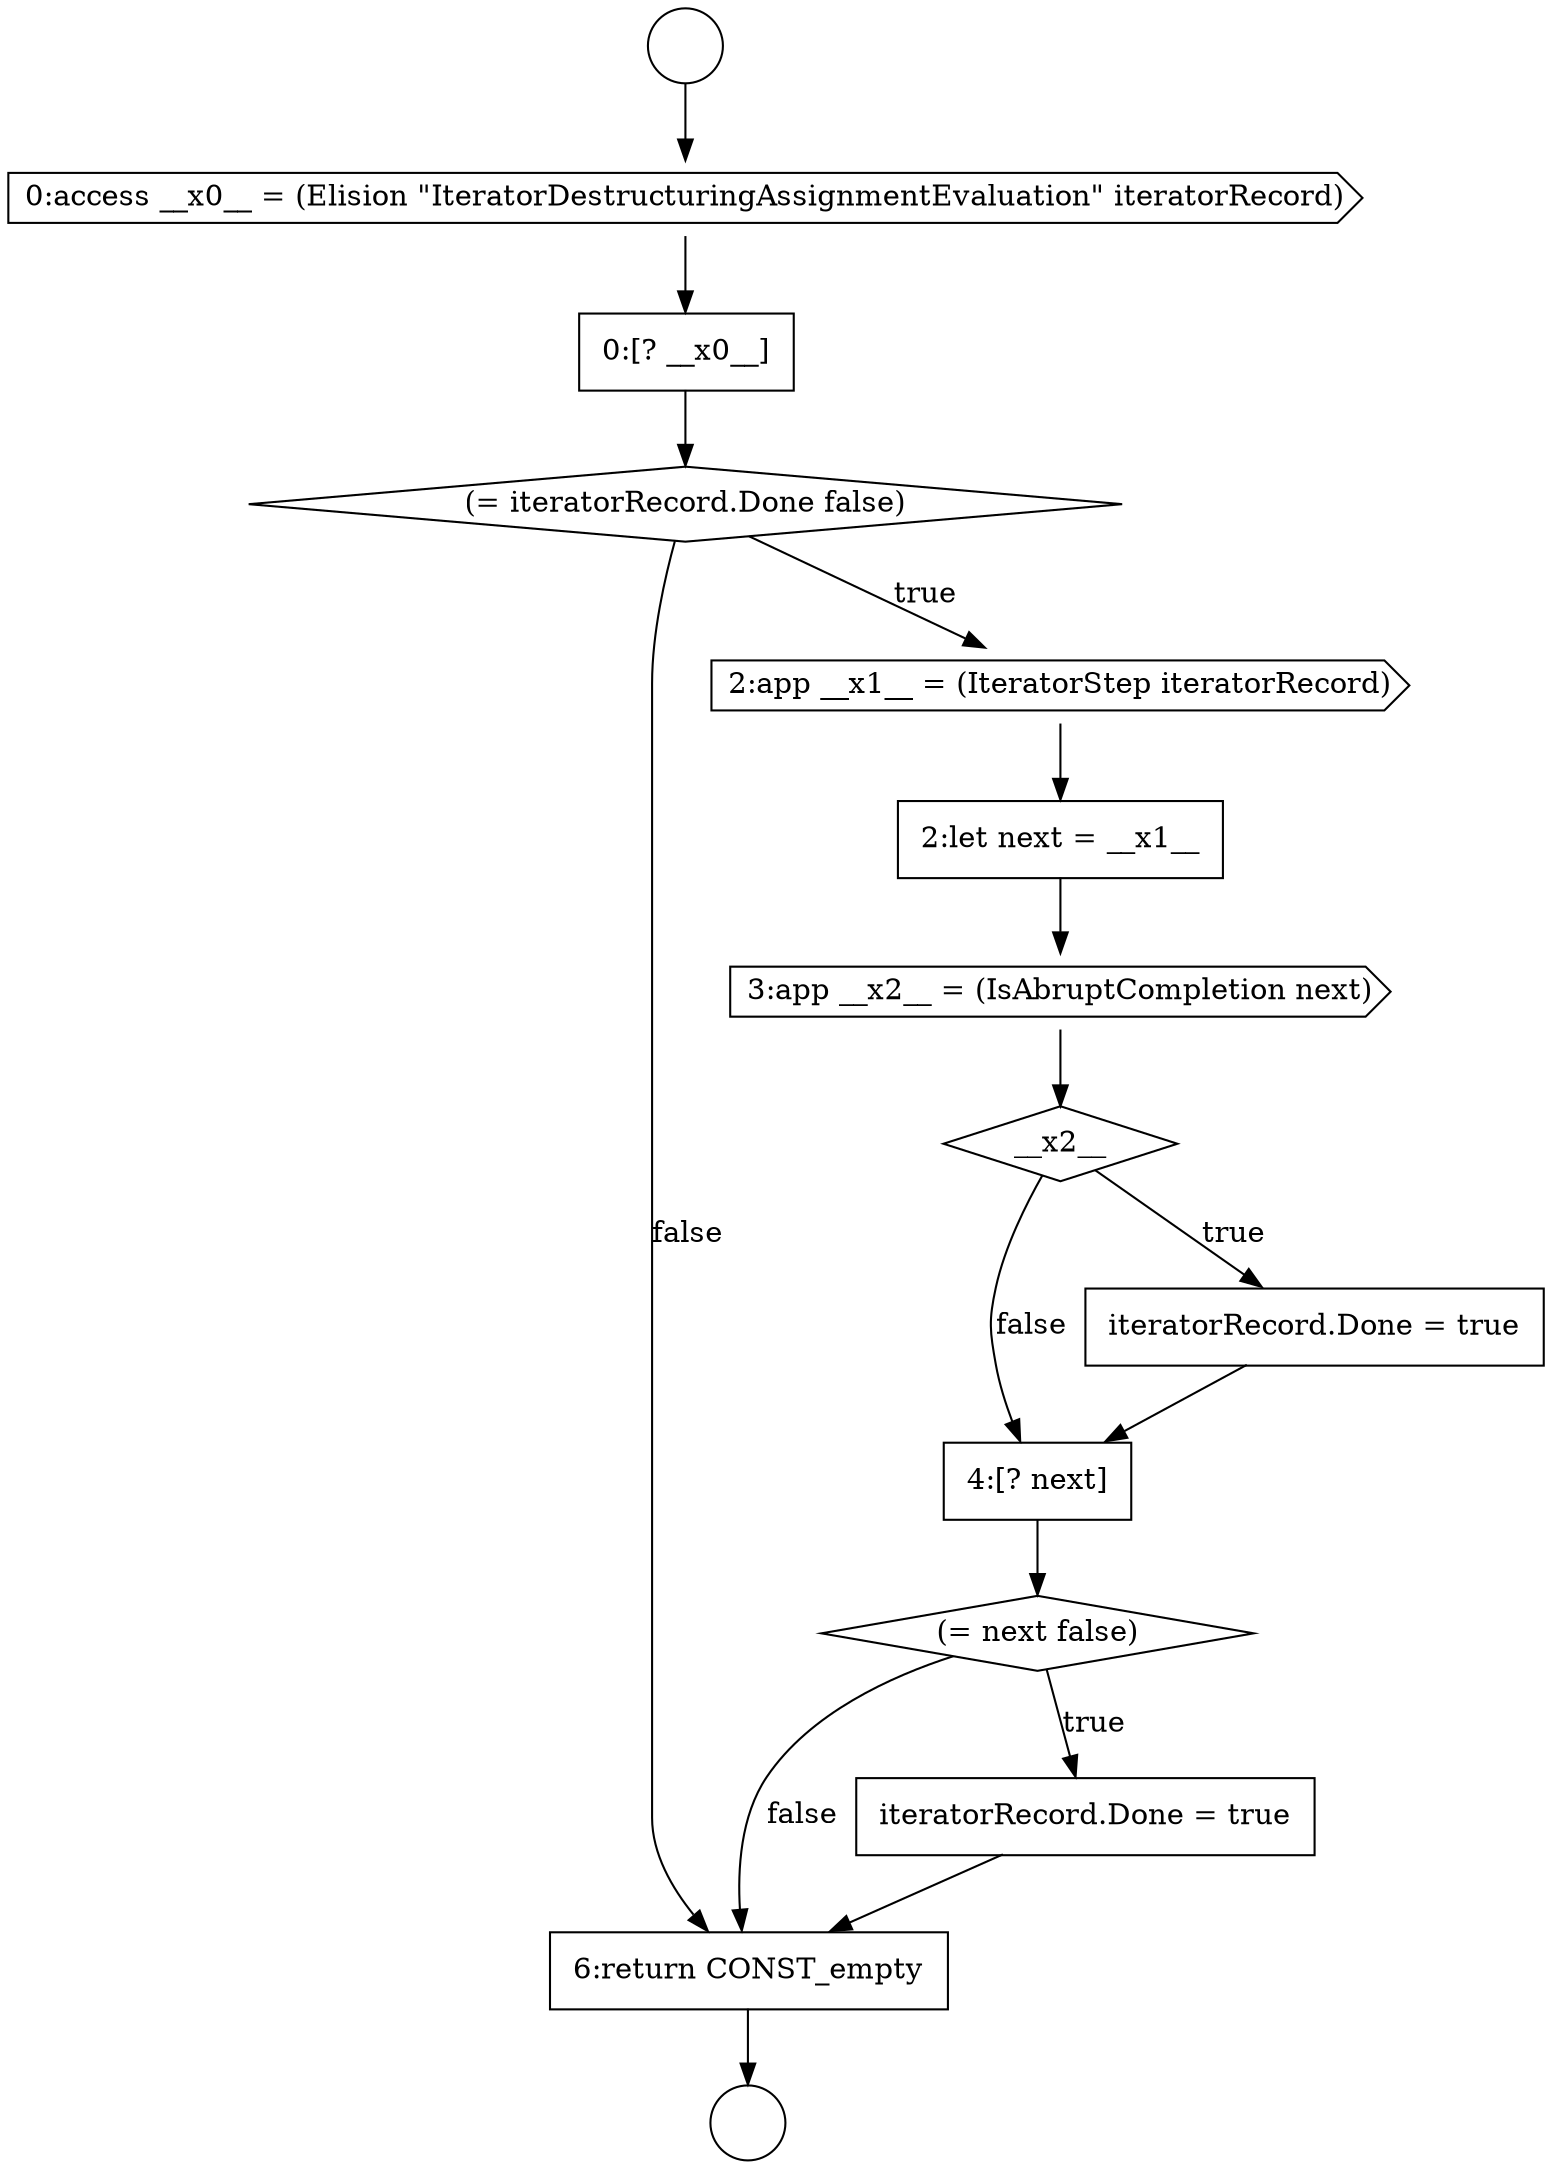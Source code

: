 digraph {
  node5896 [shape=none, margin=0, label=<<font color="black">
    <table border="0" cellborder="1" cellspacing="0" cellpadding="10">
      <tr><td align="left">6:return CONST_empty</td></tr>
    </table>
  </font>> color="black" fillcolor="white" style=filled]
  node5883 [shape=circle label=" " color="black" fillcolor="white" style=filled]
  node5893 [shape=none, margin=0, label=<<font color="black">
    <table border="0" cellborder="1" cellspacing="0" cellpadding="10">
      <tr><td align="left">4:[? next]</td></tr>
    </table>
  </font>> color="black" fillcolor="white" style=filled]
  node5889 [shape=none, margin=0, label=<<font color="black">
    <table border="0" cellborder="1" cellspacing="0" cellpadding="10">
      <tr><td align="left">2:let next = __x1__</td></tr>
    </table>
  </font>> color="black" fillcolor="white" style=filled]
  node5887 [shape=diamond, label=<<font color="black">(= iteratorRecord.Done false)</font>> color="black" fillcolor="white" style=filled]
  node5895 [shape=none, margin=0, label=<<font color="black">
    <table border="0" cellborder="1" cellspacing="0" cellpadding="10">
      <tr><td align="left">iteratorRecord.Done = true</td></tr>
    </table>
  </font>> color="black" fillcolor="white" style=filled]
  node5884 [shape=circle label=" " color="black" fillcolor="white" style=filled]
  node5891 [shape=diamond, label=<<font color="black">__x2__</font>> color="black" fillcolor="white" style=filled]
  node5892 [shape=none, margin=0, label=<<font color="black">
    <table border="0" cellborder="1" cellspacing="0" cellpadding="10">
      <tr><td align="left">iteratorRecord.Done = true</td></tr>
    </table>
  </font>> color="black" fillcolor="white" style=filled]
  node5888 [shape=cds, label=<<font color="black">2:app __x1__ = (IteratorStep iteratorRecord)</font>> color="black" fillcolor="white" style=filled]
  node5894 [shape=diamond, label=<<font color="black">(= next false)</font>> color="black" fillcolor="white" style=filled]
  node5885 [shape=cds, label=<<font color="black">0:access __x0__ = (Elision &quot;IteratorDestructuringAssignmentEvaluation&quot; iteratorRecord)</font>> color="black" fillcolor="white" style=filled]
  node5890 [shape=cds, label=<<font color="black">3:app __x2__ = (IsAbruptCompletion next)</font>> color="black" fillcolor="white" style=filled]
  node5886 [shape=none, margin=0, label=<<font color="black">
    <table border="0" cellborder="1" cellspacing="0" cellpadding="10">
      <tr><td align="left">0:[? __x0__]</td></tr>
    </table>
  </font>> color="black" fillcolor="white" style=filled]
  node5894 -> node5895 [label=<<font color="black">true</font>> color="black"]
  node5894 -> node5896 [label=<<font color="black">false</font>> color="black"]
  node5883 -> node5885 [ color="black"]
  node5896 -> node5884 [ color="black"]
  node5888 -> node5889 [ color="black"]
  node5886 -> node5887 [ color="black"]
  node5890 -> node5891 [ color="black"]
  node5895 -> node5896 [ color="black"]
  node5892 -> node5893 [ color="black"]
  node5889 -> node5890 [ color="black"]
  node5887 -> node5888 [label=<<font color="black">true</font>> color="black"]
  node5887 -> node5896 [label=<<font color="black">false</font>> color="black"]
  node5893 -> node5894 [ color="black"]
  node5885 -> node5886 [ color="black"]
  node5891 -> node5892 [label=<<font color="black">true</font>> color="black"]
  node5891 -> node5893 [label=<<font color="black">false</font>> color="black"]
}
